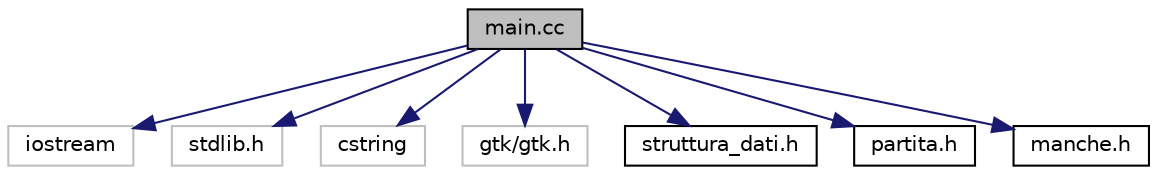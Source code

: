 digraph "main.cc"
{
  edge [fontname="Helvetica",fontsize="10",labelfontname="Helvetica",labelfontsize="10"];
  node [fontname="Helvetica",fontsize="10",shape=record];
  Node1 [label="main.cc",height=0.2,width=0.4,color="black", fillcolor="grey75", style="filled", fontcolor="black"];
  Node1 -> Node2 [color="midnightblue",fontsize="10",style="solid",fontname="Helvetica"];
  Node2 [label="iostream",height=0.2,width=0.4,color="grey75", fillcolor="white", style="filled"];
  Node1 -> Node3 [color="midnightblue",fontsize="10",style="solid",fontname="Helvetica"];
  Node3 [label="stdlib.h",height=0.2,width=0.4,color="grey75", fillcolor="white", style="filled"];
  Node1 -> Node4 [color="midnightblue",fontsize="10",style="solid",fontname="Helvetica"];
  Node4 [label="cstring",height=0.2,width=0.4,color="grey75", fillcolor="white", style="filled"];
  Node1 -> Node5 [color="midnightblue",fontsize="10",style="solid",fontname="Helvetica"];
  Node5 [label="gtk/gtk.h",height=0.2,width=0.4,color="grey75", fillcolor="white", style="filled"];
  Node1 -> Node6 [color="midnightblue",fontsize="10",style="solid",fontname="Helvetica"];
  Node6 [label="struttura_dati.h",height=0.2,width=0.4,color="black", fillcolor="white", style="filled",URL="$struttura__dati_8h.html",tooltip="File contenente dichiarazioni di strutture e variabili condivise a tutti i file. "];
  Node1 -> Node7 [color="midnightblue",fontsize="10",style="solid",fontname="Helvetica"];
  Node7 [label="partita.h",height=0.2,width=0.4,color="black", fillcolor="white", style="filled",URL="$partita_8h.html",tooltip="Header del modulo partita. "];
  Node1 -> Node8 [color="midnightblue",fontsize="10",style="solid",fontname="Helvetica"];
  Node8 [label="manche.h",height=0.2,width=0.4,color="black", fillcolor="white", style="filled",URL="$manche_8h.html",tooltip="Header del modulo manche. "];
}
